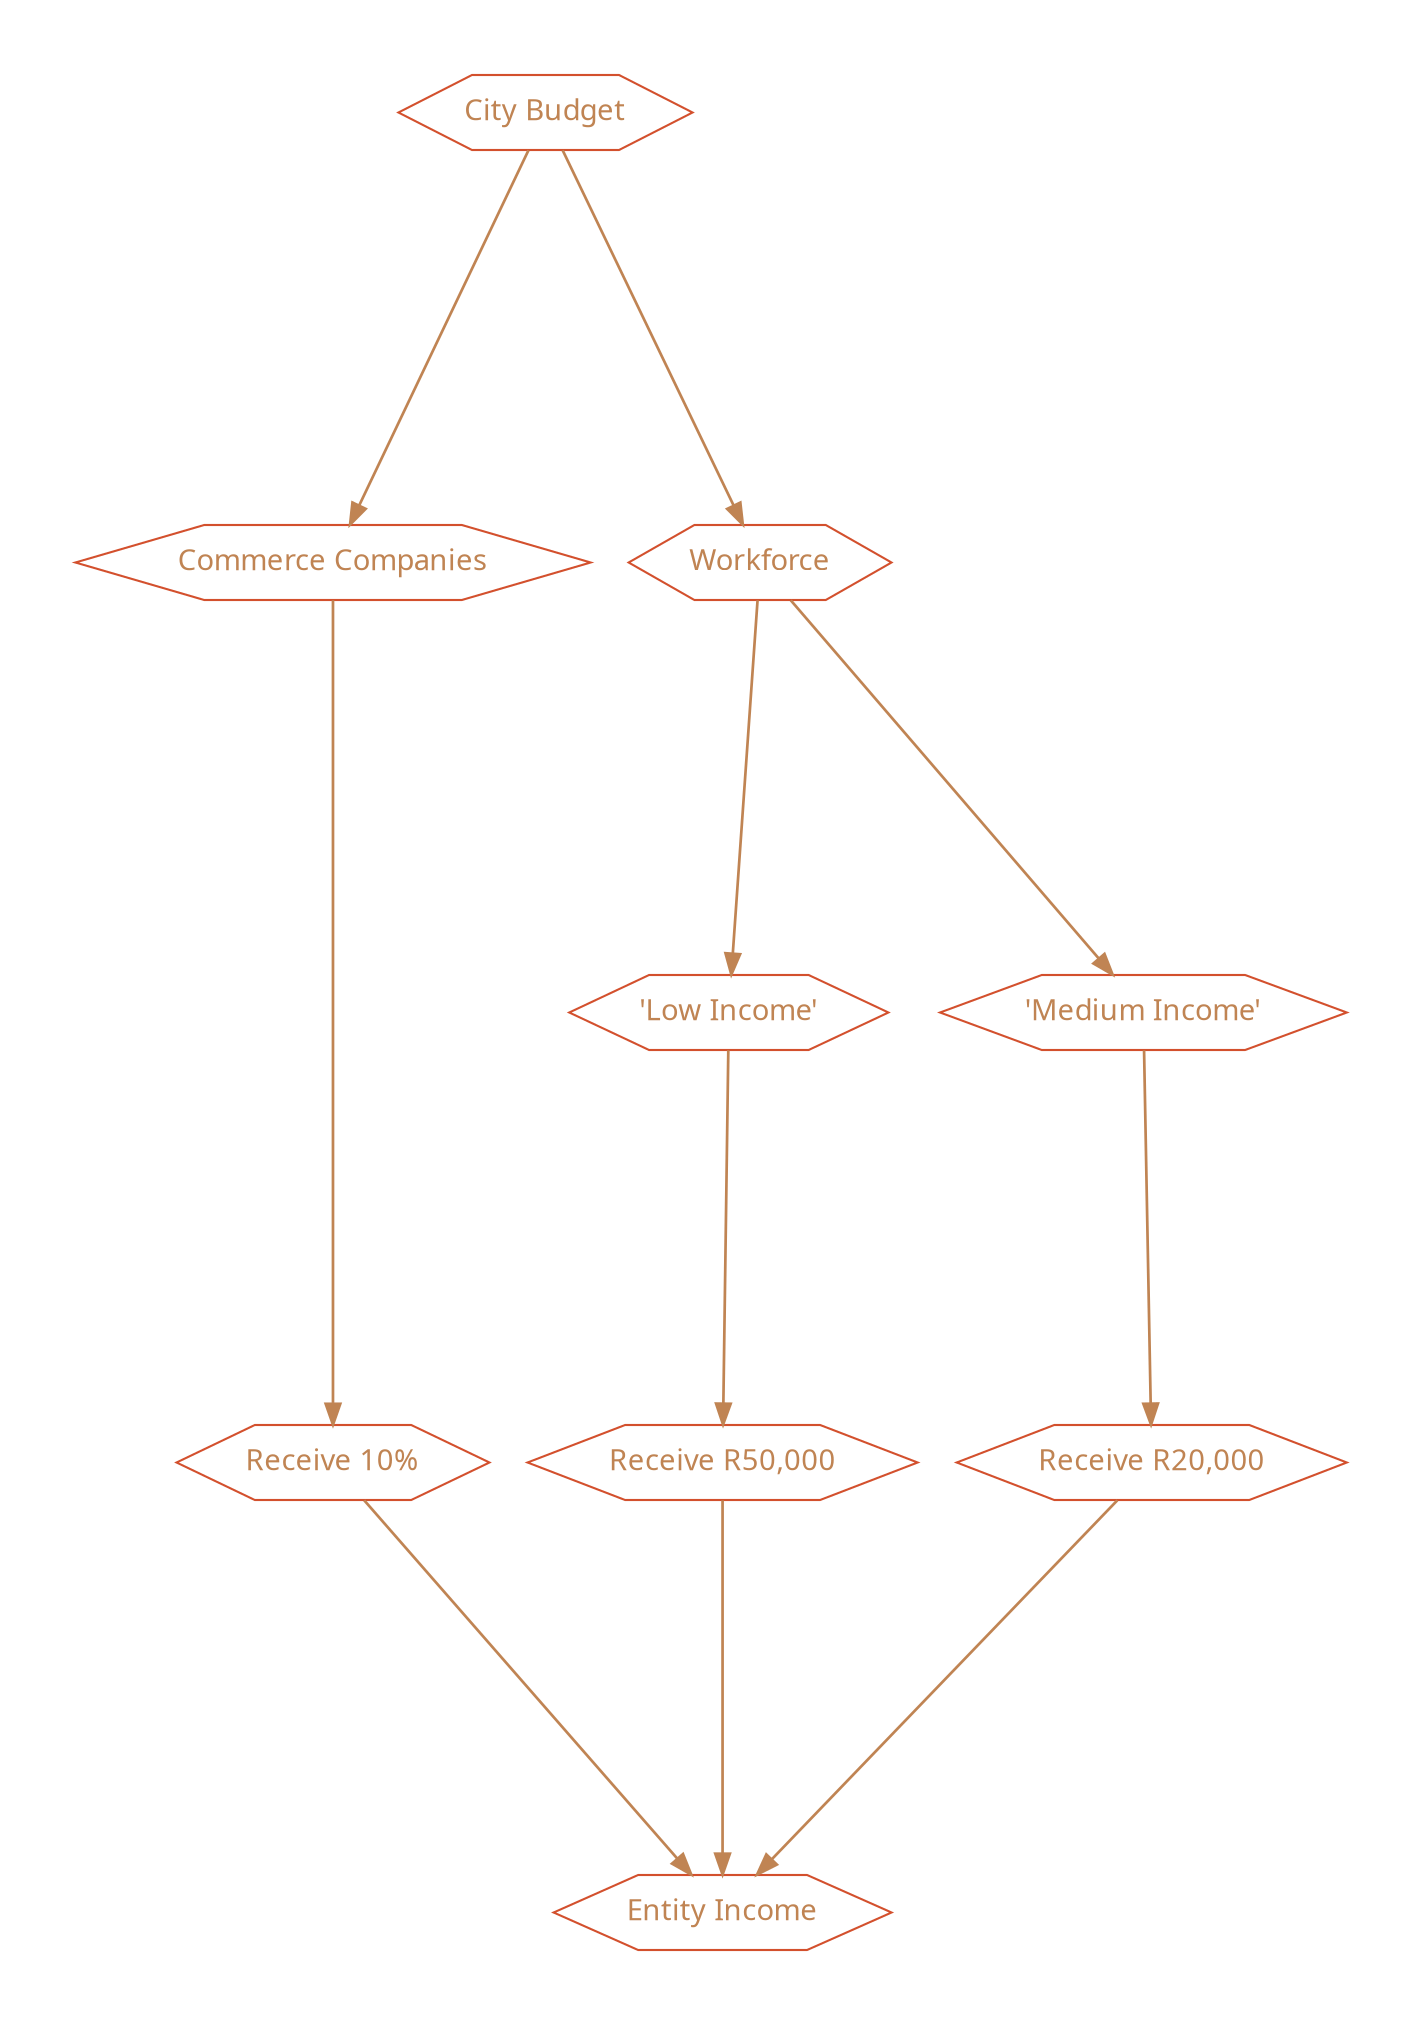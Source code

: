/*
  This is part of the Avaneya Project Crew Handbook.
  Copyright (C) 2010-2017 Cartesian Theatre™ <info@cartesiantheatre.com>.
  See the file License for copying conditions.

*/

digraph Taxation
{
	//Graph attributes...
	bgcolor="transparent";
	margin="0";
	ratio="auto";
	ranksep="2.5";
	pad="0.5,0.5";
	compound="true";
	overlap="vpsc";
	root="Taxation";

	//Node attributes...
	node[color="#d3502dff"];
	node[fillcolor="gray10"];
	node[fontcolor="#c08453ff"];
	node[fontname="Ubuntu"];
	node[shape="none"];

	//Edge attributes...
	edge[color="#c08453ff"];
	edge[penwidth="1.3"];

	// Relationships
	"Entity Income"[shape="hexagon"]


	"City Budget"[shape="hexagon"]
	

	"Commerce Companies"[shape="hexagon"]
	"Workforce"[shape="hexagon"]
	

	"'Low Income'"[shape="hexagon"]
	"'Medium Income'"[shape="hexagon"]
	

	"Receive R50,000"[shape="hexagon"]
	"Receive R20,000"[shape="hexagon"]
	
	
	"Receive 10%"[shape="hexagon"]
	

	"City Budget"				-> "Commerce Companies";
	"City Budget"				-> "Workforce";

	"Commerce Companies"			-> "Receive 10%";
	"Receive 10%"				-> "Entity Income";

	"Workforce"				-> "'Low Income'";
	"Workforce"				-> "'Medium Income'";

	"'Low Income'"				-> "Receive R50,000";
	"'Medium Income'"			-> "Receive R20,000";

	"Receive R50,000"			-> "Entity Income";			
	"Receive R20,000"			-> "Entity Income";


	

}
